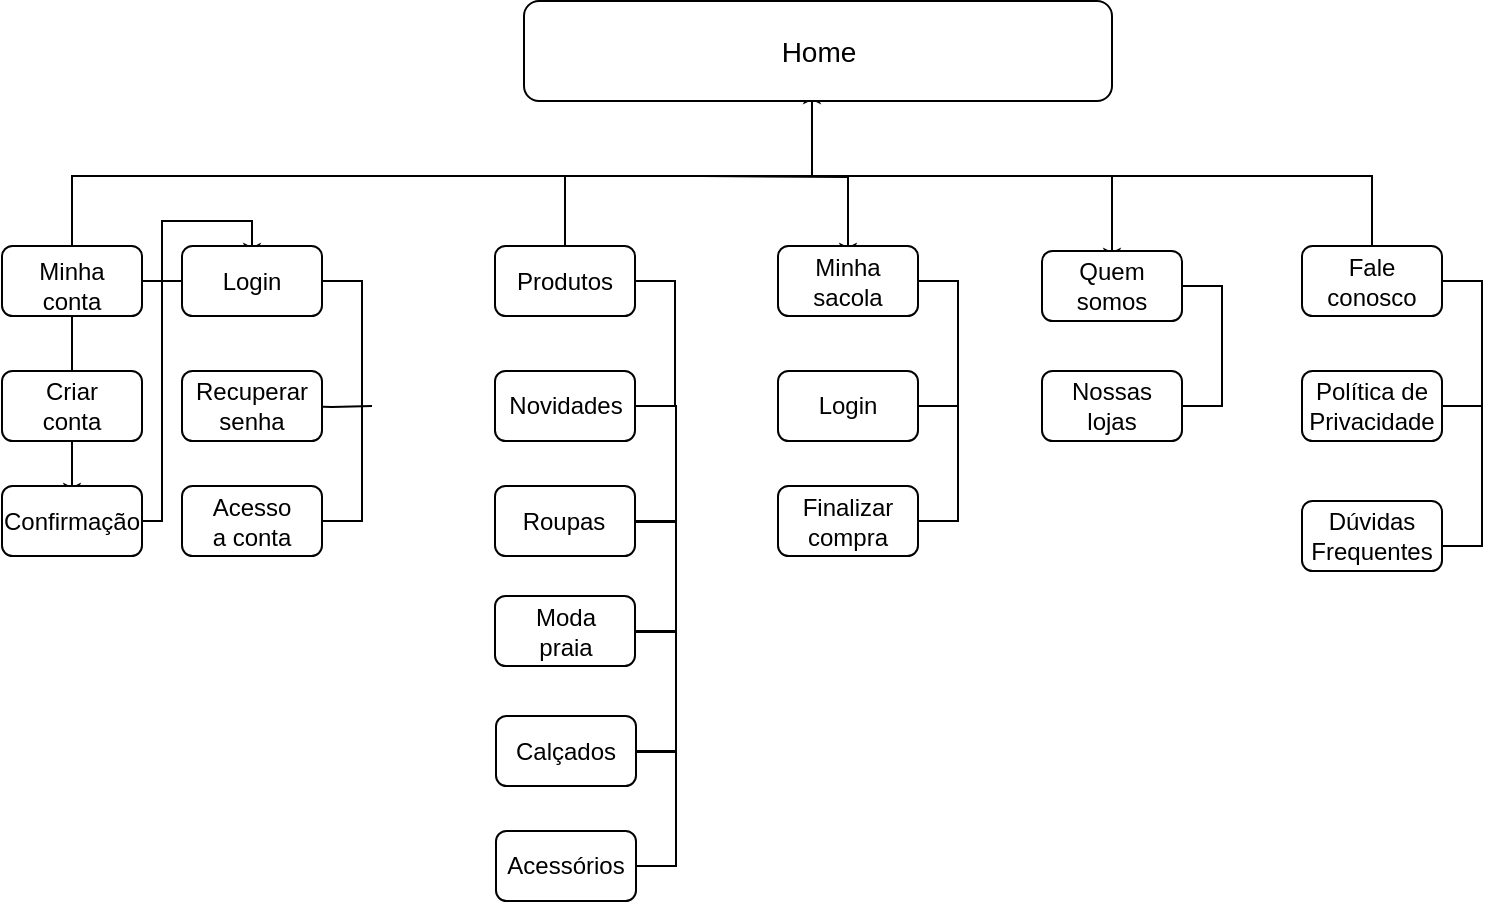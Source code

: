 <mxfile version="14.2.6" type="device"><diagram id="dZQ8VQp2c6qLzZOVA8bE" name="Page-1"><mxGraphModel dx="868" dy="482" grid="1" gridSize="10" guides="1" tooltips="1" connect="1" arrows="1" fold="1" page="1" pageScale="1" pageWidth="827" pageHeight="1169" math="0" shadow="0"><root><mxCell id="0"/><mxCell id="1" parent="0"/><mxCell id="IpfGtABi7i9SWMAR9Exl-124" style="edgeStyle=orthogonalEdgeStyle;rounded=0;orthogonalLoop=1;jettySize=auto;html=1;exitX=1;exitY=0.5;exitDx=0;exitDy=0;entryX=1;entryY=0.75;entryDx=0;entryDy=0;" edge="1" parent="1" source="IpfGtABi7i9SWMAR9Exl-73" target="IpfGtABi7i9SWMAR9Exl-113"><mxGeometry relative="1" as="geometry"><Array as="points"><mxPoint x="342" y="328"/><mxPoint x="342" y="388"/><mxPoint x="307" y="388"/></Array></mxGeometry></mxCell><mxCell id="IpfGtABi7i9SWMAR9Exl-126" style="edgeStyle=orthogonalEdgeStyle;rounded=0;orthogonalLoop=1;jettySize=auto;html=1;exitX=1;exitY=0.5;exitDx=0;exitDy=0;entryX=1;entryY=0.75;entryDx=0;entryDy=0;" edge="1" parent="1" source="IpfGtABi7i9SWMAR9Exl-79" target="IpfGtABi7i9SWMAR9Exl-115"><mxGeometry relative="1" as="geometry"><Array as="points"><mxPoint x="342" y="388"/><mxPoint x="342" y="445"/><mxPoint x="307" y="445"/></Array></mxGeometry></mxCell><mxCell id="IpfGtABi7i9SWMAR9Exl-79" value="" style="rounded=1;whiteSpace=wrap;html=1;" vertex="1" parent="1"><mxGeometry x="252" y="370" width="70" height="35" as="geometry"/></mxCell><mxCell id="IpfGtABi7i9SWMAR9Exl-121" style="edgeStyle=orthogonalEdgeStyle;rounded=0;orthogonalLoop=1;jettySize=auto;html=1;exitX=1;exitY=0.5;exitDx=0;exitDy=0;entryX=1;entryY=0.75;entryDx=0;entryDy=0;" edge="1" parent="1" source="IpfGtABi7i9SWMAR9Exl-75" target="IpfGtABi7i9SWMAR9Exl-112"><mxGeometry relative="1" as="geometry"><Array as="points"><mxPoint x="342" y="273"/><mxPoint x="342" y="328"/><mxPoint x="307" y="328"/></Array></mxGeometry></mxCell><mxCell id="IpfGtABi7i9SWMAR9Exl-109" style="edgeStyle=orthogonalEdgeStyle;rounded=0;orthogonalLoop=1;jettySize=auto;html=1;exitX=1;exitY=0.5;exitDx=0;exitDy=0;entryX=1;entryY=0.75;entryDx=0;entryDy=0;" edge="1" parent="1" source="iExOkbJNHT3pdfN9iUDO-15" target="IpfGtABi7i9SWMAR9Exl-8"><mxGeometry relative="1" as="geometry"/></mxCell><mxCell id="IpfGtABi7i9SWMAR9Exl-108" style="edgeStyle=orthogonalEdgeStyle;rounded=0;orthogonalLoop=1;jettySize=auto;html=1;exitX=1;exitY=0.5;exitDx=0;exitDy=0;entryX=1;entryY=0.5;entryDx=0;entryDy=0;" edge="1" parent="1" source="iExOkbJNHT3pdfN9iUDO-15" target="IpfGtABi7i9SWMAR9Exl-5"><mxGeometry relative="1" as="geometry"/></mxCell><mxCell id="IpfGtABi7i9SWMAR9Exl-107" style="edgeStyle=orthogonalEdgeStyle;rounded=0;orthogonalLoop=1;jettySize=auto;html=1;exitX=1;exitY=0.5;exitDx=0;exitDy=0;entryX=1;entryY=0.5;entryDx=0;entryDy=0;" edge="1" parent="1" source="iExOkbJNHT3pdfN9iUDO-13" target="IpfGtABi7i9SWMAR9Exl-2"><mxGeometry relative="1" as="geometry"/></mxCell><mxCell id="IpfGtABi7i9SWMAR9Exl-106" style="edgeStyle=orthogonalEdgeStyle;rounded=0;orthogonalLoop=1;jettySize=auto;html=1;exitX=1;exitY=0.5;exitDx=0;exitDy=0;entryX=1;entryY=0.5;entryDx=0;entryDy=0;" edge="1" parent="1" source="IpfGtABi7i9SWMAR9Exl-78" target="IpfGtABi7i9SWMAR9Exl-86"><mxGeometry relative="1" as="geometry"/></mxCell><mxCell id="IpfGtABi7i9SWMAR9Exl-105" style="edgeStyle=orthogonalEdgeStyle;rounded=0;orthogonalLoop=1;jettySize=auto;html=1;exitX=1;exitY=0.5;exitDx=0;exitDy=0;entryX=1;entryY=0.5;entryDx=0;entryDy=0;" edge="1" parent="1" source="IpfGtABi7i9SWMAR9Exl-78" target="IpfGtABi7i9SWMAR9Exl-102"><mxGeometry relative="1" as="geometry"/></mxCell><mxCell id="IpfGtABi7i9SWMAR9Exl-101" style="edgeStyle=orthogonalEdgeStyle;rounded=0;orthogonalLoop=1;jettySize=auto;html=1;" edge="1" parent="1" target="iExOkbJNHT3pdfN9iUDO-16"><mxGeometry relative="1" as="geometry"><mxPoint x="495" y="100" as="sourcePoint"/><Array as="points"><mxPoint x="560" y="100"/></Array></mxGeometry></mxCell><mxCell id="IpfGtABi7i9SWMAR9Exl-100" style="edgeStyle=orthogonalEdgeStyle;rounded=0;orthogonalLoop=1;jettySize=auto;html=1;entryX=0.5;entryY=0;entryDx=0;entryDy=0;" edge="1" parent="1" target="IpfGtABi7i9SWMAR9Exl-84"><mxGeometry relative="1" as="geometry"><mxPoint x="355" y="100" as="sourcePoint"/></mxGeometry></mxCell><mxCell id="IpfGtABi7i9SWMAR9Exl-99" style="edgeStyle=orthogonalEdgeStyle;rounded=0;orthogonalLoop=1;jettySize=auto;html=1;entryX=0.5;entryY=1;entryDx=0;entryDy=0;" edge="1" parent="1" target="IpfGtABi7i9SWMAR9Exl-26"><mxGeometry relative="1" as="geometry"><mxPoint x="255" y="100" as="sourcePoint"/><Array as="points"><mxPoint x="287" y="100"/></Array></mxGeometry></mxCell><mxCell id="IpfGtABi7i9SWMAR9Exl-95" style="edgeStyle=orthogonalEdgeStyle;rounded=0;orthogonalLoop=1;jettySize=auto;html=1;entryX=0.449;entryY=0.286;entryDx=0;entryDy=0;entryPerimeter=0;" edge="1" parent="1" source="iExOkbJNHT3pdfN9iUDO-14" target="iExOkbJNHT3pdfN9iUDO-3"><mxGeometry relative="1" as="geometry"><Array as="points"><mxPoint x="690" y="100"/><mxPoint x="410" y="100"/></Array></mxGeometry></mxCell><mxCell id="IpfGtABi7i9SWMAR9Exl-91" style="edgeStyle=orthogonalEdgeStyle;rounded=0;orthogonalLoop=1;jettySize=auto;html=1;entryX=0.5;entryY=0;entryDx=0;entryDy=0;" edge="1" parent="1" source="IpfGtABi7i9SWMAR9Exl-30" target="IpfGtABi7i9SWMAR9Exl-22"><mxGeometry relative="1" as="geometry"/></mxCell><mxCell id="IpfGtABi7i9SWMAR9Exl-65" style="edgeStyle=orthogonalEdgeStyle;rounded=0;orthogonalLoop=1;jettySize=auto;html=1;exitX=1;exitY=0.5;exitDx=0;exitDy=0;entryX=1;entryY=0.5;entryDx=0;entryDy=0;" edge="1" parent="1" source="IpfGtABi7i9SWMAR9Exl-20" target="IpfGtABi7i9SWMAR9Exl-60"><mxGeometry relative="1" as="geometry"/></mxCell><mxCell id="IpfGtABi7i9SWMAR9Exl-62" value="" style="edgeStyle=orthogonalEdgeStyle;rounded=0;orthogonalLoop=1;jettySize=auto;html=1;" edge="1" parent="1" source="IpfGtABi7i9SWMAR9Exl-40" target="IpfGtABi7i9SWMAR9Exl-30"><mxGeometry relative="1" as="geometry"/></mxCell><mxCell id="IpfGtABi7i9SWMAR9Exl-63" value="" style="edgeStyle=orthogonalEdgeStyle;rounded=0;orthogonalLoop=1;jettySize=auto;html=1;" edge="1" parent="1" source="iExOkbJNHT3pdfN9iUDO-9" target="IpfGtABi7i9SWMAR9Exl-22"><mxGeometry relative="1" as="geometry"/></mxCell><mxCell id="IpfGtABi7i9SWMAR9Exl-92" style="edgeStyle=orthogonalEdgeStyle;rounded=0;orthogonalLoop=1;jettySize=auto;html=1;" edge="1" parent="1" source="iExOkbJNHT3pdfN9iUDO-9" target="iExOkbJNHT3pdfN9iUDO-3"><mxGeometry relative="1" as="geometry"><mxPoint x="410" y="70" as="targetPoint"/><Array as="points"><mxPoint x="40" y="100"/><mxPoint x="410" y="100"/></Array></mxGeometry></mxCell><mxCell id="iExOkbJNHT3pdfN9iUDO-9" value="" style="rounded=1;whiteSpace=wrap;html=1;" parent="1" vertex="1"><mxGeometry x="5" y="135" width="70" height="35" as="geometry"/></mxCell><mxCell id="iExOkbJNHT3pdfN9iUDO-8" value="" style="rounded=1;whiteSpace=wrap;html=1;" parent="1" vertex="1"><mxGeometry x="266" y="12.5" width="294" height="50" as="geometry"/></mxCell><mxCell id="iExOkbJNHT3pdfN9iUDO-3" value="&lt;span style=&quot;font-size: 14px&quot;&gt;Home&lt;/span&gt;" style="text;html=1;strokeColor=none;fillColor=none;align=center;verticalAlign=middle;whiteSpace=wrap;rounded=0;" parent="1" vertex="1"><mxGeometry x="379" y="20" width="69" height="35" as="geometry"/></mxCell><mxCell id="iExOkbJNHT3pdfN9iUDO-13" value="" style="rounded=1;whiteSpace=wrap;html=1;" parent="1" vertex="1"><mxGeometry x="525" y="137.5" width="70" height="35" as="geometry"/></mxCell><mxCell id="iExOkbJNHT3pdfN9iUDO-15" value="" style="rounded=1;whiteSpace=wrap;html=1;" parent="1" vertex="1"><mxGeometry x="655" y="135" width="70" height="35" as="geometry"/></mxCell><mxCell id="iExOkbJNHT3pdfN9iUDO-16" value="Quem somos" style="text;html=1;strokeColor=none;fillColor=none;align=center;verticalAlign=middle;whiteSpace=wrap;rounded=0;" parent="1" vertex="1"><mxGeometry x="540" y="145" width="40" height="20" as="geometry"/></mxCell><mxCell id="iExOkbJNHT3pdfN9iUDO-14" value="Fale conosco" style="text;html=1;strokeColor=none;fillColor=none;align=center;verticalAlign=middle;whiteSpace=wrap;rounded=0;" parent="1" vertex="1"><mxGeometry x="670" y="142.5" width="40" height="20" as="geometry"/></mxCell><mxCell id="IpfGtABi7i9SWMAR9Exl-1" value="" style="rounded=1;whiteSpace=wrap;html=1;" vertex="1" parent="1"><mxGeometry x="525" y="197.5" width="70" height="35" as="geometry"/></mxCell><mxCell id="IpfGtABi7i9SWMAR9Exl-2" value="Nossas lojas" style="text;html=1;strokeColor=none;fillColor=none;align=center;verticalAlign=middle;whiteSpace=wrap;rounded=0;" vertex="1" parent="1"><mxGeometry x="540" y="205" width="40" height="20" as="geometry"/></mxCell><mxCell id="IpfGtABi7i9SWMAR9Exl-4" value="" style="rounded=1;whiteSpace=wrap;html=1;" vertex="1" parent="1"><mxGeometry x="655" y="197.5" width="70" height="35" as="geometry"/></mxCell><mxCell id="IpfGtABi7i9SWMAR9Exl-5" value="Política de Privacidade" style="text;html=1;strokeColor=none;fillColor=none;align=center;verticalAlign=middle;whiteSpace=wrap;rounded=0;" vertex="1" parent="1"><mxGeometry x="670" y="205" width="40" height="20" as="geometry"/></mxCell><mxCell id="IpfGtABi7i9SWMAR9Exl-7" value="" style="rounded=1;whiteSpace=wrap;html=1;" vertex="1" parent="1"><mxGeometry x="655" y="262.5" width="70" height="35" as="geometry"/></mxCell><mxCell id="IpfGtABi7i9SWMAR9Exl-8" value="Dúvidas Frequentes" style="text;html=1;strokeColor=none;fillColor=none;align=center;verticalAlign=middle;whiteSpace=wrap;rounded=0;" vertex="1" parent="1"><mxGeometry x="670" y="270" width="40" height="20" as="geometry"/></mxCell><mxCell id="IpfGtABi7i9SWMAR9Exl-20" value="" style="rounded=1;whiteSpace=wrap;html=1;" vertex="1" parent="1"><mxGeometry x="95" y="135" width="70" height="35" as="geometry"/></mxCell><mxCell id="IpfGtABi7i9SWMAR9Exl-15" value="" style="rounded=1;whiteSpace=wrap;html=1;" vertex="1" parent="1"><mxGeometry x="5" y="197.5" width="70" height="35" as="geometry"/></mxCell><mxCell id="IpfGtABi7i9SWMAR9Exl-16" value="Criar conta" style="text;html=1;strokeColor=none;fillColor=none;align=center;verticalAlign=middle;whiteSpace=wrap;rounded=0;" vertex="1" parent="1"><mxGeometry x="20" y="205" width="40" height="20" as="geometry"/></mxCell><mxCell id="IpfGtABi7i9SWMAR9Exl-22" value="Login" style="text;html=1;strokeColor=none;fillColor=none;align=center;verticalAlign=middle;whiteSpace=wrap;rounded=0;" vertex="1" parent="1"><mxGeometry x="110" y="142.5" width="40" height="20" as="geometry"/></mxCell><mxCell id="IpfGtABi7i9SWMAR9Exl-116" style="edgeStyle=orthogonalEdgeStyle;rounded=0;orthogonalLoop=1;jettySize=auto;html=1;exitX=1;exitY=0.5;exitDx=0;exitDy=0;entryX=1;entryY=0.5;entryDx=0;entryDy=0;" edge="1" parent="1" source="IpfGtABi7i9SWMAR9Exl-25" target="IpfGtABi7i9SWMAR9Exl-110"><mxGeometry relative="1" as="geometry"/></mxCell><mxCell id="IpfGtABi7i9SWMAR9Exl-25" value="" style="rounded=1;whiteSpace=wrap;html=1;" vertex="1" parent="1"><mxGeometry x="251.5" y="135" width="70" height="35" as="geometry"/></mxCell><mxCell id="IpfGtABi7i9SWMAR9Exl-26" value="Produtos" style="text;html=1;strokeColor=none;fillColor=none;align=center;verticalAlign=middle;whiteSpace=wrap;rounded=0;" vertex="1" parent="1"><mxGeometry x="266" y="142.5" width="41" height="20" as="geometry"/></mxCell><mxCell id="IpfGtABi7i9SWMAR9Exl-29" value="" style="rounded=1;whiteSpace=wrap;html=1;" vertex="1" parent="1"><mxGeometry x="5" y="255" width="70" height="35" as="geometry"/></mxCell><mxCell id="IpfGtABi7i9SWMAR9Exl-30" value="Confirmação" style="text;html=1;strokeColor=none;fillColor=none;align=center;verticalAlign=middle;whiteSpace=wrap;rounded=0;" vertex="1" parent="1"><mxGeometry x="20" y="262.5" width="40" height="20" as="geometry"/></mxCell><mxCell id="IpfGtABi7i9SWMAR9Exl-68" style="edgeStyle=orthogonalEdgeStyle;rounded=0;orthogonalLoop=1;jettySize=auto;html=1;entryX=1;entryY=0.5;entryDx=0;entryDy=0;" edge="1" parent="1" target="IpfGtABi7i9SWMAR9Exl-37"><mxGeometry relative="1" as="geometry"><mxPoint x="190" y="215" as="sourcePoint"/></mxGeometry></mxCell><mxCell id="IpfGtABi7i9SWMAR9Exl-36" value="" style="rounded=1;whiteSpace=wrap;html=1;" vertex="1" parent="1"><mxGeometry x="95" y="197.5" width="70" height="35" as="geometry"/></mxCell><mxCell id="IpfGtABi7i9SWMAR9Exl-37" value="Recuperar senha" style="text;html=1;strokeColor=none;fillColor=none;align=center;verticalAlign=middle;whiteSpace=wrap;rounded=0;" vertex="1" parent="1"><mxGeometry x="110" y="205" width="40" height="20" as="geometry"/></mxCell><mxCell id="IpfGtABi7i9SWMAR9Exl-40" value="Minha conta" style="text;html=1;strokeColor=none;fillColor=none;align=center;verticalAlign=middle;whiteSpace=wrap;rounded=0;" vertex="1" parent="1"><mxGeometry x="20" y="145" width="40" height="20" as="geometry"/></mxCell><mxCell id="IpfGtABi7i9SWMAR9Exl-59" value="" style="rounded=1;whiteSpace=wrap;html=1;" vertex="1" parent="1"><mxGeometry x="95" y="255" width="70" height="35" as="geometry"/></mxCell><mxCell id="IpfGtABi7i9SWMAR9Exl-60" value="Acesso a conta" style="text;html=1;strokeColor=none;fillColor=none;align=center;verticalAlign=middle;whiteSpace=wrap;rounded=0;" vertex="1" parent="1"><mxGeometry x="110" y="262.5" width="40" height="20" as="geometry"/></mxCell><mxCell id="IpfGtABi7i9SWMAR9Exl-119" style="edgeStyle=orthogonalEdgeStyle;rounded=0;orthogonalLoop=1;jettySize=auto;html=1;exitX=1;exitY=0.5;exitDx=0;exitDy=0;entryX=1;entryY=0.75;entryDx=0;entryDy=0;" edge="1" parent="1" source="IpfGtABi7i9SWMAR9Exl-72" target="IpfGtABi7i9SWMAR9Exl-111"><mxGeometry relative="1" as="geometry"><Array as="points"><mxPoint x="342" y="215"/><mxPoint x="342" y="273"/><mxPoint x="306" y="273"/></Array></mxGeometry></mxCell><mxCell id="IpfGtABi7i9SWMAR9Exl-72" value="" style="rounded=1;whiteSpace=wrap;html=1;" vertex="1" parent="1"><mxGeometry x="251.5" y="197.5" width="70" height="35" as="geometry"/></mxCell><mxCell id="IpfGtABi7i9SWMAR9Exl-73" value="" style="rounded=1;whiteSpace=wrap;html=1;" vertex="1" parent="1"><mxGeometry x="251.5" y="310" width="70" height="35" as="geometry"/></mxCell><mxCell id="IpfGtABi7i9SWMAR9Exl-75" value="" style="rounded=1;whiteSpace=wrap;html=1;" vertex="1" parent="1"><mxGeometry x="251.5" y="255" width="70" height="35" as="geometry"/></mxCell><mxCell id="IpfGtABi7i9SWMAR9Exl-76" value="" style="rounded=1;whiteSpace=wrap;html=1;" vertex="1" parent="1"><mxGeometry x="393" y="255" width="70" height="35" as="geometry"/></mxCell><mxCell id="IpfGtABi7i9SWMAR9Exl-77" value="" style="rounded=1;whiteSpace=wrap;html=1;" vertex="1" parent="1"><mxGeometry x="393" y="197.5" width="70" height="35" as="geometry"/></mxCell><mxCell id="IpfGtABi7i9SWMAR9Exl-78" value="" style="rounded=1;whiteSpace=wrap;html=1;" vertex="1" parent="1"><mxGeometry x="393" y="135" width="70" height="35" as="geometry"/></mxCell><mxCell id="IpfGtABi7i9SWMAR9Exl-84" value="Minha sacola" style="text;html=1;strokeColor=none;fillColor=none;align=center;verticalAlign=middle;whiteSpace=wrap;rounded=0;" vertex="1" parent="1"><mxGeometry x="408" y="142.5" width="40" height="20" as="geometry"/></mxCell><mxCell id="IpfGtABi7i9SWMAR9Exl-86" value="Finalizar compra" style="text;html=1;strokeColor=none;fillColor=none;align=center;verticalAlign=middle;whiteSpace=wrap;rounded=0;" vertex="1" parent="1"><mxGeometry x="408" y="262.5" width="40" height="20" as="geometry"/></mxCell><mxCell id="IpfGtABi7i9SWMAR9Exl-102" value="Login" style="text;html=1;strokeColor=none;fillColor=none;align=center;verticalAlign=middle;whiteSpace=wrap;rounded=0;" vertex="1" parent="1"><mxGeometry x="408" y="205" width="40" height="20" as="geometry"/></mxCell><mxCell id="IpfGtABi7i9SWMAR9Exl-110" value="Novidades" style="text;html=1;strokeColor=none;fillColor=none;align=center;verticalAlign=middle;whiteSpace=wrap;rounded=0;" vertex="1" parent="1"><mxGeometry x="267" y="205" width="40" height="20" as="geometry"/></mxCell><mxCell id="IpfGtABi7i9SWMAR9Exl-111" value="Roupas" style="text;html=1;strokeColor=none;fillColor=none;align=center;verticalAlign=middle;whiteSpace=wrap;rounded=0;" vertex="1" parent="1"><mxGeometry x="266" y="262.5" width="40" height="20" as="geometry"/></mxCell><mxCell id="IpfGtABi7i9SWMAR9Exl-112" value="Moda praia" style="text;html=1;strokeColor=none;fillColor=none;align=center;verticalAlign=middle;whiteSpace=wrap;rounded=0;" vertex="1" parent="1"><mxGeometry x="267" y="317.5" width="40" height="20" as="geometry"/></mxCell><mxCell id="IpfGtABi7i9SWMAR9Exl-113" value="Calçados" style="text;html=1;strokeColor=none;fillColor=none;align=center;verticalAlign=middle;whiteSpace=wrap;rounded=0;" vertex="1" parent="1"><mxGeometry x="267" y="377.5" width="40" height="20" as="geometry"/></mxCell><mxCell id="IpfGtABi7i9SWMAR9Exl-114" value="" style="rounded=1;whiteSpace=wrap;html=1;" vertex="1" parent="1"><mxGeometry x="252" y="427.5" width="70" height="35" as="geometry"/></mxCell><mxCell id="IpfGtABi7i9SWMAR9Exl-115" value="Acessórios" style="text;html=1;strokeColor=none;fillColor=none;align=center;verticalAlign=middle;whiteSpace=wrap;rounded=0;" vertex="1" parent="1"><mxGeometry x="267" y="435" width="40" height="20" as="geometry"/></mxCell></root></mxGraphModel></diagram></mxfile>